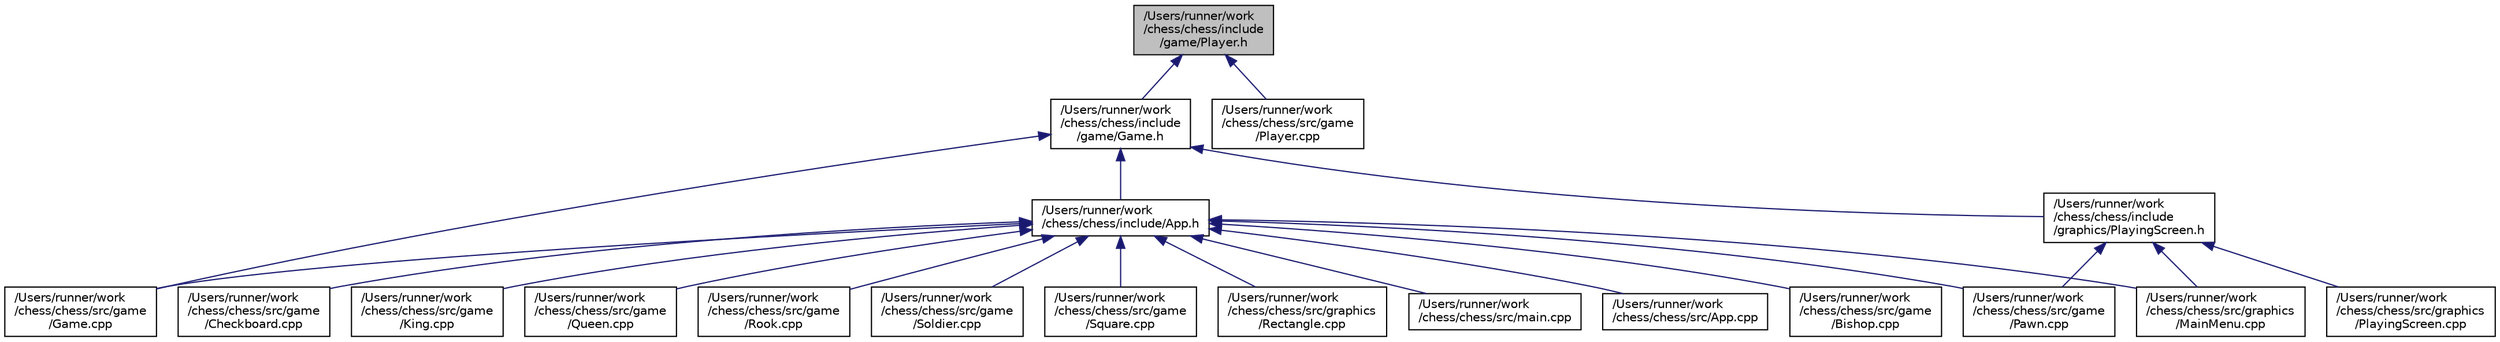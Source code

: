 digraph "/Users/runner/work/chess/chess/include/game/Player.h"
{
 // LATEX_PDF_SIZE
  bgcolor="transparent";
  edge [fontname="Helvetica",fontsize="10",labelfontname="Helvetica",labelfontsize="10"];
  node [fontname="Helvetica",fontsize="10",shape=record];
  Node1 [label="/Users/runner/work\l/chess/chess/include\l/game/Player.h",height=0.2,width=0.4,color="black", fillcolor="grey75", style="filled", fontcolor="black",tooltip=" "];
  Node1 -> Node2 [dir="back",color="midnightblue",fontsize="10",style="solid",fontname="Helvetica"];
  Node2 [label="/Users/runner/work\l/chess/chess/include\l/game/Game.h",height=0.2,width=0.4,color="black",URL="$d3/d5f/Game_8h.html",tooltip=" "];
  Node2 -> Node3 [dir="back",color="midnightblue",fontsize="10",style="solid",fontname="Helvetica"];
  Node3 [label="/Users/runner/work\l/chess/chess/include/App.h",height=0.2,width=0.4,color="black",URL="$de/d8b/App_8h.html",tooltip=" "];
  Node3 -> Node4 [dir="back",color="midnightblue",fontsize="10",style="solid",fontname="Helvetica"];
  Node4 [label="/Users/runner/work\l/chess/chess/src/App.cpp",height=0.2,width=0.4,color="black",URL="$db/d4d/App_8cpp.html",tooltip=" "];
  Node3 -> Node5 [dir="back",color="midnightblue",fontsize="10",style="solid",fontname="Helvetica"];
  Node5 [label="/Users/runner/work\l/chess/chess/src/game\l/Bishop.cpp",height=0.2,width=0.4,color="black",URL="$d0/d57/Bishop_8cpp.html",tooltip=" "];
  Node3 -> Node6 [dir="back",color="midnightblue",fontsize="10",style="solid",fontname="Helvetica"];
  Node6 [label="/Users/runner/work\l/chess/chess/src/game\l/Checkboard.cpp",height=0.2,width=0.4,color="black",URL="$d8/d7c/Checkboard_8cpp.html",tooltip=" "];
  Node3 -> Node7 [dir="back",color="midnightblue",fontsize="10",style="solid",fontname="Helvetica"];
  Node7 [label="/Users/runner/work\l/chess/chess/src/game\l/Game.cpp",height=0.2,width=0.4,color="black",URL="$d0/dc4/Game_8cpp.html",tooltip=" "];
  Node3 -> Node8 [dir="back",color="midnightblue",fontsize="10",style="solid",fontname="Helvetica"];
  Node8 [label="/Users/runner/work\l/chess/chess/src/game\l/King.cpp",height=0.2,width=0.4,color="black",URL="$d1/dae/King_8cpp.html",tooltip=" "];
  Node3 -> Node9 [dir="back",color="midnightblue",fontsize="10",style="solid",fontname="Helvetica"];
  Node9 [label="/Users/runner/work\l/chess/chess/src/game\l/Pawn.cpp",height=0.2,width=0.4,color="black",URL="$d9/d55/Pawn_8cpp.html",tooltip=" "];
  Node3 -> Node10 [dir="back",color="midnightblue",fontsize="10",style="solid",fontname="Helvetica"];
  Node10 [label="/Users/runner/work\l/chess/chess/src/game\l/Queen.cpp",height=0.2,width=0.4,color="black",URL="$d8/da0/Queen_8cpp.html",tooltip=" "];
  Node3 -> Node11 [dir="back",color="midnightblue",fontsize="10",style="solid",fontname="Helvetica"];
  Node11 [label="/Users/runner/work\l/chess/chess/src/game\l/Rook.cpp",height=0.2,width=0.4,color="black",URL="$d5/d25/Rook_8cpp.html",tooltip=" "];
  Node3 -> Node12 [dir="back",color="midnightblue",fontsize="10",style="solid",fontname="Helvetica"];
  Node12 [label="/Users/runner/work\l/chess/chess/src/game\l/Soldier.cpp",height=0.2,width=0.4,color="black",URL="$d2/d39/Soldier_8cpp.html",tooltip=" "];
  Node3 -> Node13 [dir="back",color="midnightblue",fontsize="10",style="solid",fontname="Helvetica"];
  Node13 [label="/Users/runner/work\l/chess/chess/src/game\l/Square.cpp",height=0.2,width=0.4,color="black",URL="$d1/d8e/Square_8cpp.html",tooltip=" "];
  Node3 -> Node14 [dir="back",color="midnightblue",fontsize="10",style="solid",fontname="Helvetica"];
  Node14 [label="/Users/runner/work\l/chess/chess/src/graphics\l/MainMenu.cpp",height=0.2,width=0.4,color="black",URL="$d4/dd8/MainMenu_8cpp.html",tooltip=" "];
  Node3 -> Node15 [dir="back",color="midnightblue",fontsize="10",style="solid",fontname="Helvetica"];
  Node15 [label="/Users/runner/work\l/chess/chess/src/graphics\l/Rectangle.cpp",height=0.2,width=0.4,color="black",URL="$d5/dfd/Rectangle_8cpp.html",tooltip=" "];
  Node3 -> Node16 [dir="back",color="midnightblue",fontsize="10",style="solid",fontname="Helvetica"];
  Node16 [label="/Users/runner/work\l/chess/chess/src/main.cpp",height=0.2,width=0.4,color="black",URL="$df/d0a/main_8cpp.html",tooltip=" "];
  Node2 -> Node17 [dir="back",color="midnightblue",fontsize="10",style="solid",fontname="Helvetica"];
  Node17 [label="/Users/runner/work\l/chess/chess/include\l/graphics/PlayingScreen.h",height=0.2,width=0.4,color="black",URL="$d9/d63/PlayingScreen_8h.html",tooltip=" "];
  Node17 -> Node9 [dir="back",color="midnightblue",fontsize="10",style="solid",fontname="Helvetica"];
  Node17 -> Node14 [dir="back",color="midnightblue",fontsize="10",style="solid",fontname="Helvetica"];
  Node17 -> Node18 [dir="back",color="midnightblue",fontsize="10",style="solid",fontname="Helvetica"];
  Node18 [label="/Users/runner/work\l/chess/chess/src/graphics\l/PlayingScreen.cpp",height=0.2,width=0.4,color="black",URL="$df/dfe/PlayingScreen_8cpp.html",tooltip=" "];
  Node2 -> Node7 [dir="back",color="midnightblue",fontsize="10",style="solid",fontname="Helvetica"];
  Node1 -> Node19 [dir="back",color="midnightblue",fontsize="10",style="solid",fontname="Helvetica"];
  Node19 [label="/Users/runner/work\l/chess/chess/src/game\l/Player.cpp",height=0.2,width=0.4,color="black",URL="$d5/d11/Player_8cpp.html",tooltip=" "];
}
